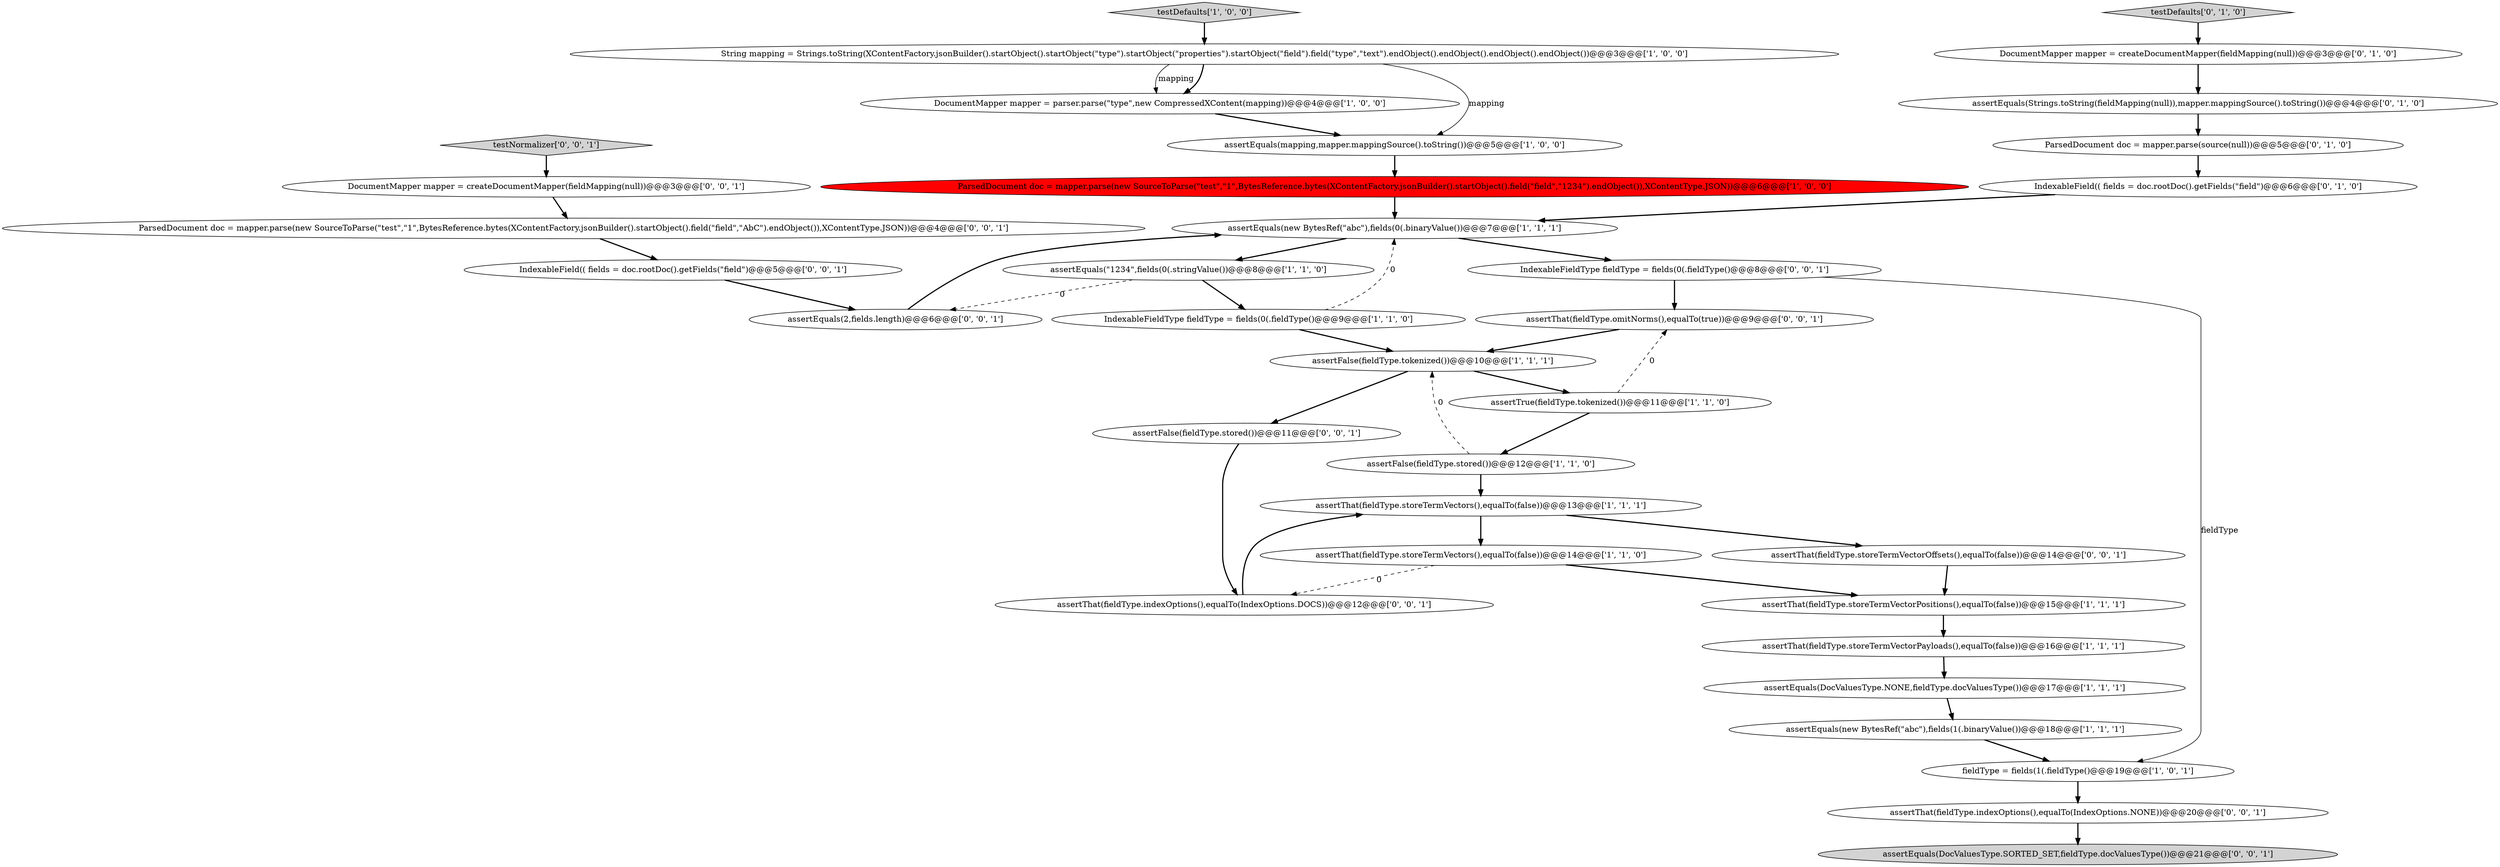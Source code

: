 digraph {
5 [style = filled, label = "assertEquals(new BytesRef(\"abc\"),fields(0(.binaryValue())@@@7@@@['1', '1', '1']", fillcolor = white, shape = ellipse image = "AAA0AAABBB1BBB"];
7 [style = filled, label = "assertEquals(mapping,mapper.mappingSource().toString())@@@5@@@['1', '0', '0']", fillcolor = white, shape = ellipse image = "AAA0AAABBB1BBB"];
17 [style = filled, label = "assertEquals(new BytesRef(\"abc\"),fields(1(.binaryValue())@@@18@@@['1', '1', '1']", fillcolor = white, shape = ellipse image = "AAA0AAABBB1BBB"];
34 [style = filled, label = "assertThat(fieldType.omitNorms(),equalTo(true))@@@9@@@['0', '0', '1']", fillcolor = white, shape = ellipse image = "AAA0AAABBB3BBB"];
23 [style = filled, label = "IndexableFieldType fieldType = fields(0(.fieldType()@@@8@@@['0', '0', '1']", fillcolor = white, shape = ellipse image = "AAA0AAABBB3BBB"];
26 [style = filled, label = "IndexableField(( fields = doc.rootDoc().getFields(\"field\")@@@5@@@['0', '0', '1']", fillcolor = white, shape = ellipse image = "AAA0AAABBB3BBB"];
21 [style = filled, label = "testDefaults['0', '1', '0']", fillcolor = lightgray, shape = diamond image = "AAA0AAABBB2BBB"];
15 [style = filled, label = "assertThat(fieldType.storeTermVectorPositions(),equalTo(false))@@@15@@@['1', '1', '1']", fillcolor = white, shape = ellipse image = "AAA0AAABBB1BBB"];
19 [style = filled, label = "IndexableField(( fields = doc.rootDoc().getFields(\"field\")@@@6@@@['0', '1', '0']", fillcolor = white, shape = ellipse image = "AAA0AAABBB2BBB"];
22 [style = filled, label = "DocumentMapper mapper = createDocumentMapper(fieldMapping(null))@@@3@@@['0', '1', '0']", fillcolor = white, shape = ellipse image = "AAA0AAABBB2BBB"];
30 [style = filled, label = "DocumentMapper mapper = createDocumentMapper(fieldMapping(null))@@@3@@@['0', '0', '1']", fillcolor = white, shape = ellipse image = "AAA0AAABBB3BBB"];
27 [style = filled, label = "assertEquals(DocValuesType.SORTED_SET,fieldType.docValuesType())@@@21@@@['0', '0', '1']", fillcolor = lightgray, shape = ellipse image = "AAA0AAABBB3BBB"];
29 [style = filled, label = "assertThat(fieldType.indexOptions(),equalTo(IndexOptions.DOCS))@@@12@@@['0', '0', '1']", fillcolor = white, shape = ellipse image = "AAA0AAABBB3BBB"];
9 [style = filled, label = "assertThat(fieldType.storeTermVectors(),equalTo(false))@@@14@@@['1', '1', '0']", fillcolor = white, shape = ellipse image = "AAA0AAABBB1BBB"];
28 [style = filled, label = "ParsedDocument doc = mapper.parse(new SourceToParse(\"test\",\"1\",BytesReference.bytes(XContentFactory.jsonBuilder().startObject().field(\"field\",\"AbC\").endObject()),XContentType.JSON))@@@4@@@['0', '0', '1']", fillcolor = white, shape = ellipse image = "AAA0AAABBB3BBB"];
6 [style = filled, label = "assertEquals(DocValuesType.NONE,fieldType.docValuesType())@@@17@@@['1', '1', '1']", fillcolor = white, shape = ellipse image = "AAA0AAABBB1BBB"];
13 [style = filled, label = "testDefaults['1', '0', '0']", fillcolor = lightgray, shape = diamond image = "AAA0AAABBB1BBB"];
11 [style = filled, label = "assertFalse(fieldType.stored())@@@12@@@['1', '1', '0']", fillcolor = white, shape = ellipse image = "AAA0AAABBB1BBB"];
0 [style = filled, label = "assertThat(fieldType.storeTermVectorPayloads(),equalTo(false))@@@16@@@['1', '1', '1']", fillcolor = white, shape = ellipse image = "AAA0AAABBB1BBB"];
12 [style = filled, label = "assertThat(fieldType.storeTermVectors(),equalTo(false))@@@13@@@['1', '1', '1']", fillcolor = white, shape = ellipse image = "AAA0AAABBB1BBB"];
14 [style = filled, label = "DocumentMapper mapper = parser.parse(\"type\",new CompressedXContent(mapping))@@@4@@@['1', '0', '0']", fillcolor = white, shape = ellipse image = "AAA0AAABBB1BBB"];
20 [style = filled, label = "ParsedDocument doc = mapper.parse(source(null))@@@5@@@['0', '1', '0']", fillcolor = white, shape = ellipse image = "AAA0AAABBB2BBB"];
33 [style = filled, label = "assertThat(fieldType.indexOptions(),equalTo(IndexOptions.NONE))@@@20@@@['0', '0', '1']", fillcolor = white, shape = ellipse image = "AAA0AAABBB3BBB"];
8 [style = filled, label = "ParsedDocument doc = mapper.parse(new SourceToParse(\"test\",\"1\",BytesReference.bytes(XContentFactory.jsonBuilder().startObject().field(\"field\",\"1234\").endObject()),XContentType.JSON))@@@6@@@['1', '0', '0']", fillcolor = red, shape = ellipse image = "AAA1AAABBB1BBB"];
10 [style = filled, label = "String mapping = Strings.toString(XContentFactory.jsonBuilder().startObject().startObject(\"type\").startObject(\"properties\").startObject(\"field\").field(\"type\",\"text\").endObject().endObject().endObject().endObject())@@@3@@@['1', '0', '0']", fillcolor = white, shape = ellipse image = "AAA0AAABBB1BBB"];
24 [style = filled, label = "assertThat(fieldType.storeTermVectorOffsets(),equalTo(false))@@@14@@@['0', '0', '1']", fillcolor = white, shape = ellipse image = "AAA0AAABBB3BBB"];
2 [style = filled, label = "IndexableFieldType fieldType = fields(0(.fieldType()@@@9@@@['1', '1', '0']", fillcolor = white, shape = ellipse image = "AAA0AAABBB1BBB"];
18 [style = filled, label = "assertEquals(Strings.toString(fieldMapping(null)),mapper.mappingSource().toString())@@@4@@@['0', '1', '0']", fillcolor = white, shape = ellipse image = "AAA0AAABBB2BBB"];
3 [style = filled, label = "assertTrue(fieldType.tokenized())@@@11@@@['1', '1', '0']", fillcolor = white, shape = ellipse image = "AAA0AAABBB1BBB"];
31 [style = filled, label = "assertEquals(2,fields.length)@@@6@@@['0', '0', '1']", fillcolor = white, shape = ellipse image = "AAA0AAABBB3BBB"];
25 [style = filled, label = "testNormalizer['0', '0', '1']", fillcolor = lightgray, shape = diamond image = "AAA0AAABBB3BBB"];
32 [style = filled, label = "assertFalse(fieldType.stored())@@@11@@@['0', '0', '1']", fillcolor = white, shape = ellipse image = "AAA0AAABBB3BBB"];
16 [style = filled, label = "assertFalse(fieldType.tokenized())@@@10@@@['1', '1', '1']", fillcolor = white, shape = ellipse image = "AAA0AAABBB1BBB"];
1 [style = filled, label = "assertEquals(\"1234\",fields(0(.stringValue())@@@8@@@['1', '1', '0']", fillcolor = white, shape = ellipse image = "AAA0AAABBB1BBB"];
4 [style = filled, label = "fieldType = fields(1(.fieldType()@@@19@@@['1', '0', '1']", fillcolor = white, shape = ellipse image = "AAA0AAABBB1BBB"];
6->17 [style = bold, label=""];
16->3 [style = bold, label=""];
13->10 [style = bold, label=""];
5->23 [style = bold, label=""];
10->14 [style = bold, label=""];
0->6 [style = bold, label=""];
11->16 [style = dashed, label="0"];
25->30 [style = bold, label=""];
1->31 [style = dashed, label="0"];
31->5 [style = bold, label=""];
3->11 [style = bold, label=""];
28->26 [style = bold, label=""];
10->7 [style = solid, label="mapping"];
11->12 [style = bold, label=""];
16->32 [style = bold, label=""];
12->24 [style = bold, label=""];
4->33 [style = bold, label=""];
7->8 [style = bold, label=""];
12->9 [style = bold, label=""];
33->27 [style = bold, label=""];
10->14 [style = solid, label="mapping"];
14->7 [style = bold, label=""];
32->29 [style = bold, label=""];
19->5 [style = bold, label=""];
5->1 [style = bold, label=""];
18->20 [style = bold, label=""];
2->5 [style = dashed, label="0"];
26->31 [style = bold, label=""];
22->18 [style = bold, label=""];
29->12 [style = bold, label=""];
30->28 [style = bold, label=""];
3->34 [style = dashed, label="0"];
9->29 [style = dashed, label="0"];
8->5 [style = bold, label=""];
23->4 [style = solid, label="fieldType"];
21->22 [style = bold, label=""];
9->15 [style = bold, label=""];
15->0 [style = bold, label=""];
34->16 [style = bold, label=""];
23->34 [style = bold, label=""];
1->2 [style = bold, label=""];
20->19 [style = bold, label=""];
17->4 [style = bold, label=""];
24->15 [style = bold, label=""];
2->16 [style = bold, label=""];
}
